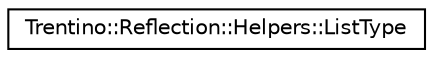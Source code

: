 digraph G
{
  edge [fontname="Helvetica",fontsize="10",labelfontname="Helvetica",labelfontsize="10"];
  node [fontname="Helvetica",fontsize="10",shape=record];
  rankdir="LR";
  Node1 [label="Trentino::Reflection::Helpers::ListType",height=0.2,width=0.4,color="black", fillcolor="white", style="filled",URL="$struct_trentino_1_1_reflection_1_1_helpers_1_1_list_type.html",tooltip="ListType converted from a std::list&lt;TYPE&gt;"];
}

